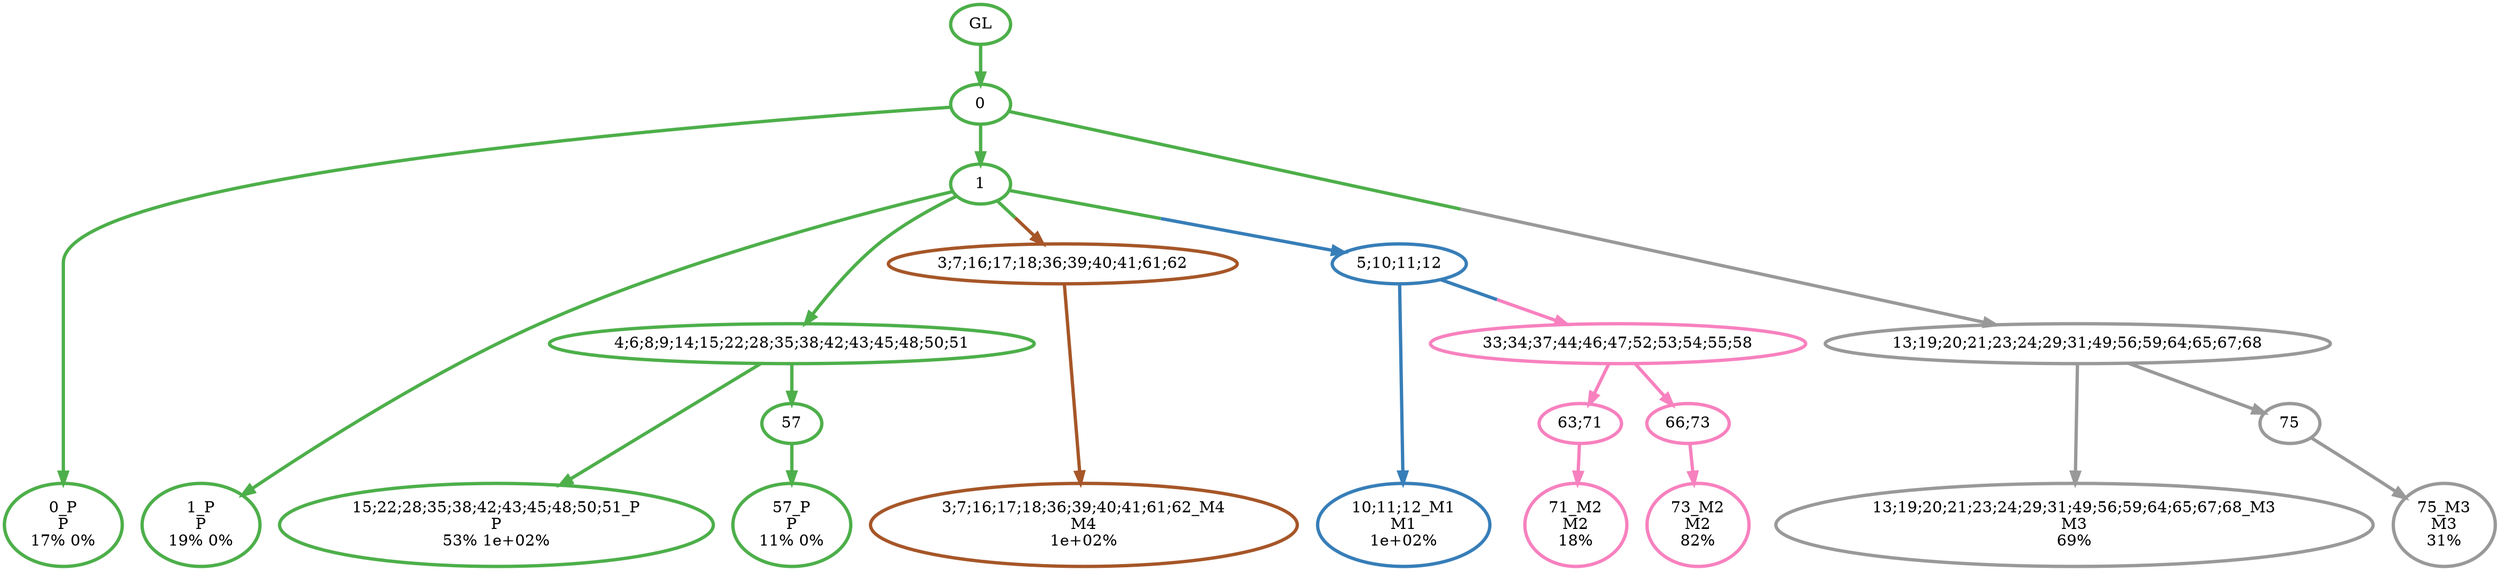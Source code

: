 digraph T {
	{
		rank=same
		19 [penwidth=3,colorscheme=set19,color=3,label="0_P\nP\n17% 0%"]
		17 [penwidth=3,colorscheme=set19,color=3,label="1_P\nP\n19% 0%"]
		15 [penwidth=3,colorscheme=set19,color=3,label="15;22;28;35;38;42;43;45;48;50;51_P\nP\n53% 1e+02%"]
		13 [penwidth=3,colorscheme=set19,color=3,label="57_P\nP\n11% 0%"]
		12 [penwidth=3,colorscheme=set19,color=2,label="10;11;12_M1\nM1\n1e+02%"]
		10 [penwidth=3,colorscheme=set19,color=8,label="71_M2\nM2\n18%"]
		8 [penwidth=3,colorscheme=set19,color=8,label="73_M2\nM2\n82%"]
		7 [penwidth=3,colorscheme=set19,color=9,label="13;19;20;21;23;24;29;31;49;56;59;64;65;67;68_M3\nM3\n69%"]
		5 [penwidth=3,colorscheme=set19,color=9,label="75_M3\nM3\n31%"]
		4 [penwidth=3,colorscheme=set19,color=7,label="3;7;16;17;18;36;39;40;41;61;62_M4\nM4\n1e+02%"]
	}
	21 [penwidth=3,colorscheme=set19,color=3,label="GL"]
	20 [penwidth=3,colorscheme=set19,color=3,label="0"]
	18 [penwidth=3,colorscheme=set19,color=3,label="1"]
	16 [penwidth=3,colorscheme=set19,color=3,label="4;6;8;9;14;15;22;28;35;38;42;43;45;48;50;51"]
	14 [penwidth=3,colorscheme=set19,color=3,label="57"]
	11 [penwidth=3,colorscheme=set19,color=8,label="63;71"]
	9 [penwidth=3,colorscheme=set19,color=8,label="66;73"]
	6 [penwidth=3,colorscheme=set19,color=9,label="75"]
	3 [penwidth=3,colorscheme=set19,color=8,label="33;34;37;44;46;47;52;53;54;55;58"]
	2 [penwidth=3,colorscheme=set19,color=7,label="3;7;16;17;18;36;39;40;41;61;62"]
	1 [penwidth=3,colorscheme=set19,color=9,label="13;19;20;21;23;24;29;31;49;56;59;64;65;67;68"]
	0 [penwidth=3,colorscheme=set19,color=2,label="5;10;11;12"]
	21 -> 20 [penwidth=3,colorscheme=set19,color=3]
	20 -> 19 [penwidth=3,colorscheme=set19,color=3]
	20 -> 18 [penwidth=3,colorscheme=set19,color=3]
	20 -> 1 [penwidth=3,colorscheme=set19,color="3;0.5:9"]
	18 -> 17 [penwidth=3,colorscheme=set19,color=3]
	18 -> 16 [penwidth=3,colorscheme=set19,color=3]
	18 -> 2 [penwidth=3,colorscheme=set19,color="3;0.5:7"]
	18 -> 0 [penwidth=3,colorscheme=set19,color="3;0.5:2"]
	16 -> 15 [penwidth=3,colorscheme=set19,color=3]
	16 -> 14 [penwidth=3,colorscheme=set19,color=3]
	14 -> 13 [penwidth=3,colorscheme=set19,color=3]
	11 -> 10 [penwidth=3,colorscheme=set19,color=8]
	9 -> 8 [penwidth=3,colorscheme=set19,color=8]
	6 -> 5 [penwidth=3,colorscheme=set19,color=9]
	3 -> 11 [penwidth=3,colorscheme=set19,color=8]
	3 -> 9 [penwidth=3,colorscheme=set19,color=8]
	2 -> 4 [penwidth=3,colorscheme=set19,color=7]
	1 -> 7 [penwidth=3,colorscheme=set19,color=9]
	1 -> 6 [penwidth=3,colorscheme=set19,color=9]
	0 -> 12 [penwidth=3,colorscheme=set19,color=2]
	0 -> 3 [penwidth=3,colorscheme=set19,color="2;0.5:8"]
}
